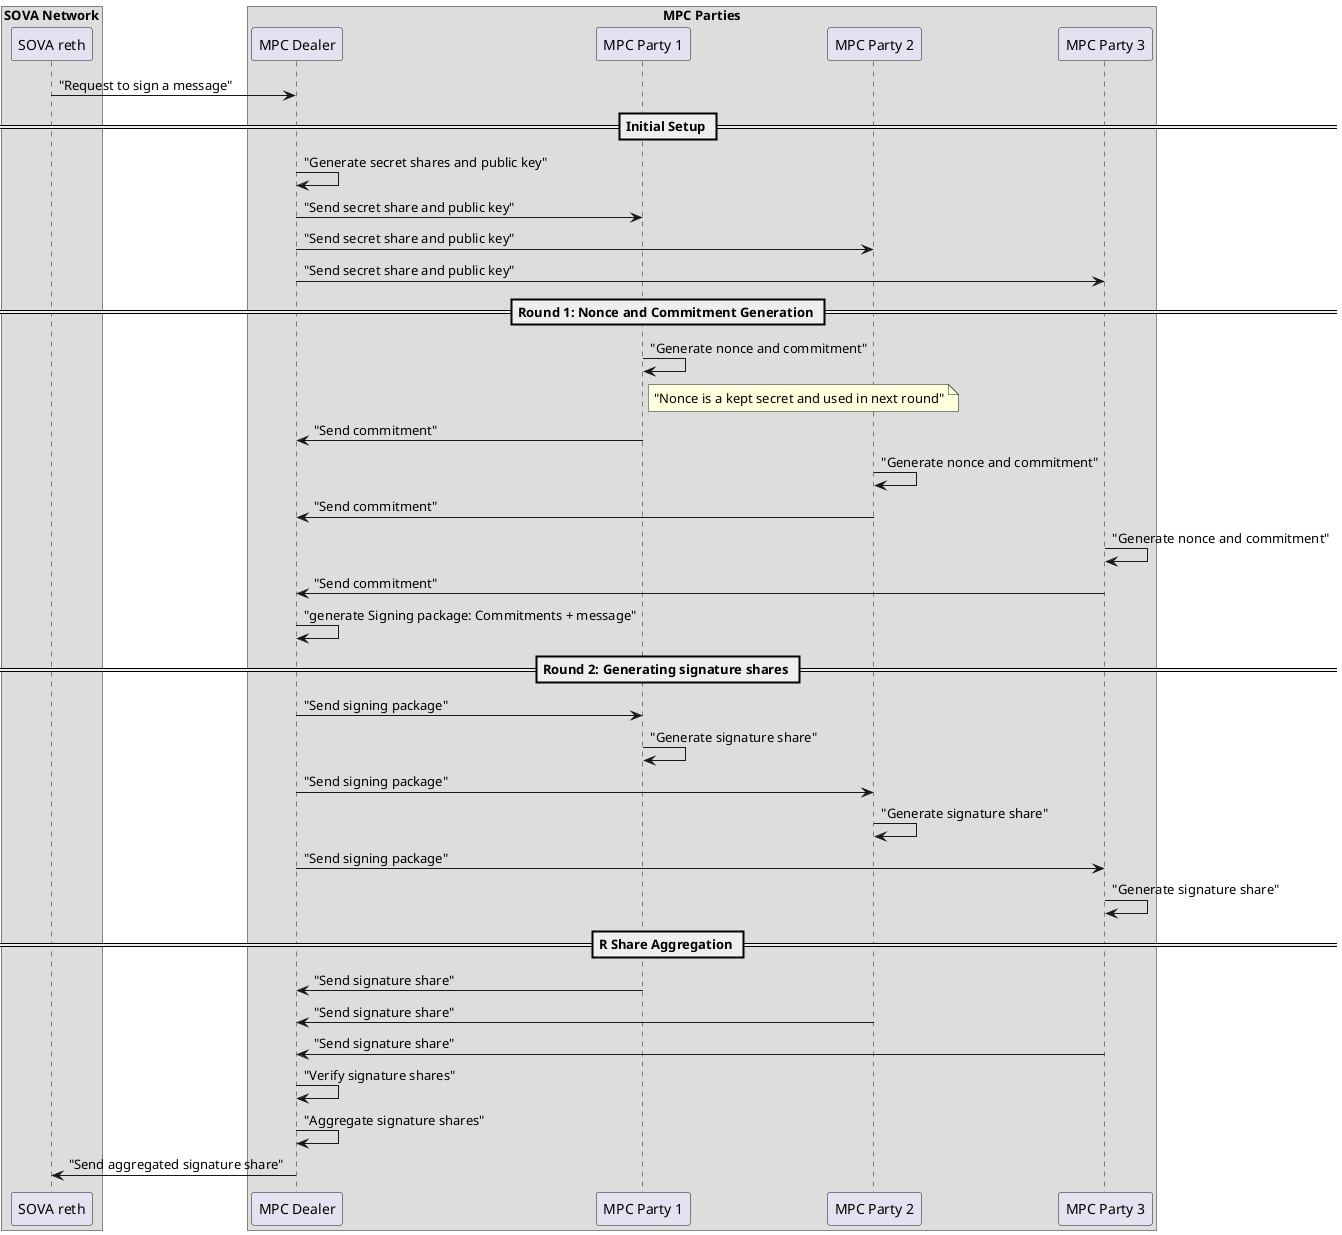 @startuml frost_signing


box SOVA Network
  participant "SOVA reth" as reth
  box "MPC Parties"
    participant "MPC Dealer" as dealer
    participant "MPC Party 1" as party1
    participant "MPC Party 2" as party2
    participant "MPC Party 3" as party3
  end box
end box

reth -> dealer : "Request to sign a message"

== Initial Setup ==
dealer -> dealer : "Generate secret shares and public key"
dealer -> party1 : "Send secret share and public key"
dealer -> party2 : "Send secret share and public key"
dealer -> party3 : "Send secret share and public key"

== Round 1: Nonce and Commitment Generation ==
party1 -> party1 : "Generate nonce and commitment"
note right of party1 : "Nonce is a kept secret and used in next round"
party1 -> dealer : "Send commitment"
party2 -> party2 : "Generate nonce and commitment"
party2 -> dealer : "Send commitment"
party3 -> party3 : "Generate nonce and commitment"
party3 -> dealer : "Send commitment"

dealer -> dealer : "generate Signing package: Commitments + message"

== Round 2: Generating signature shares ==
dealer -> party1 : "Send signing package"
party1 -> party1 : "Generate signature share"
dealer -> party2 : "Send signing package"
party2 -> party2 : "Generate signature share"
dealer -> party3 : "Send signing package"
party3 -> party3 : "Generate signature share"

== R Share Aggregation ==
party1 -> dealer : "Send signature share"
party2 -> dealer : "Send signature share"
party3 -> dealer : "Send signature share"
dealer -> dealer : "Verify signature shares"
dealer -> dealer : "Aggregate signature shares"

dealer -> reth : "Send aggregated signature share"

@enduml
